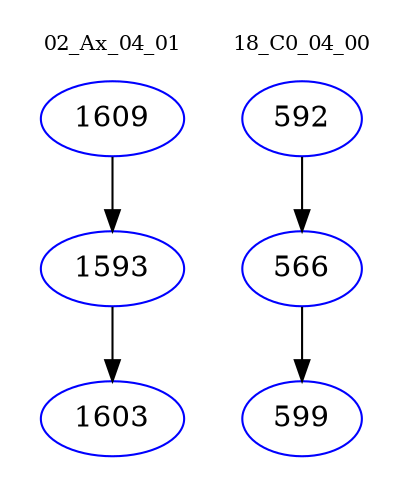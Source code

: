 digraph{
subgraph cluster_0 {
color = white
label = "02_Ax_04_01";
fontsize=10;
T0_1609 [label="1609", color="blue"]
T0_1609 -> T0_1593 [color="black"]
T0_1593 [label="1593", color="blue"]
T0_1593 -> T0_1603 [color="black"]
T0_1603 [label="1603", color="blue"]
}
subgraph cluster_1 {
color = white
label = "18_C0_04_00";
fontsize=10;
T1_592 [label="592", color="blue"]
T1_592 -> T1_566 [color="black"]
T1_566 [label="566", color="blue"]
T1_566 -> T1_599 [color="black"]
T1_599 [label="599", color="blue"]
}
}
